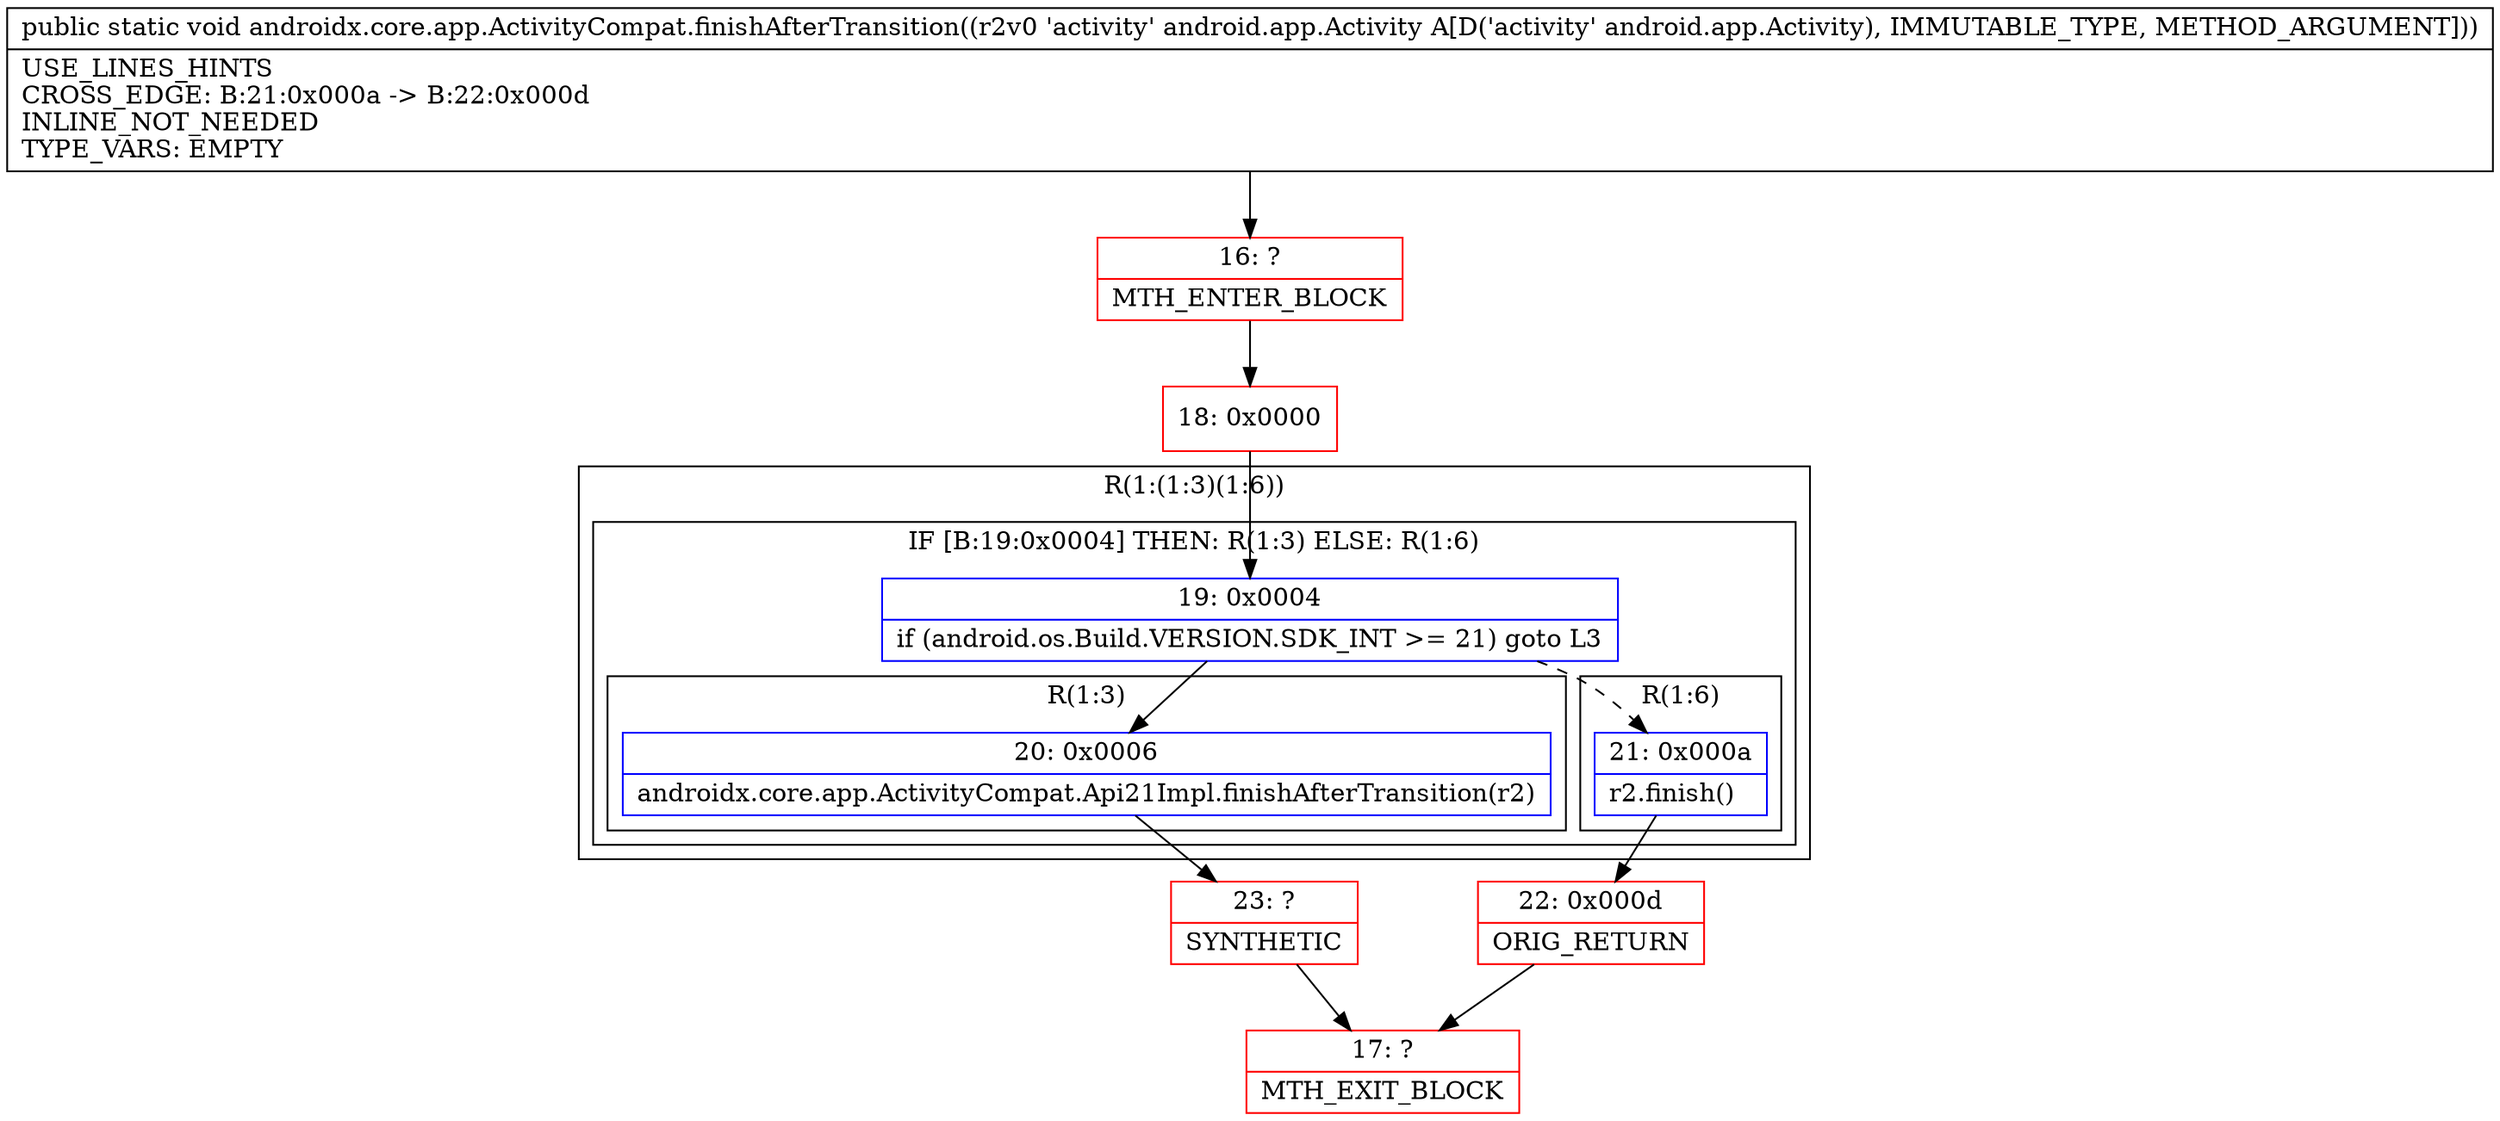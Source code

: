 digraph "CFG forandroidx.core.app.ActivityCompat.finishAfterTransition(Landroid\/app\/Activity;)V" {
subgraph cluster_Region_493519987 {
label = "R(1:(1:3)(1:6))";
node [shape=record,color=blue];
subgraph cluster_IfRegion_1489881157 {
label = "IF [B:19:0x0004] THEN: R(1:3) ELSE: R(1:6)";
node [shape=record,color=blue];
Node_19 [shape=record,label="{19\:\ 0x0004|if (android.os.Build.VERSION.SDK_INT \>= 21) goto L3\l}"];
subgraph cluster_Region_1102372758 {
label = "R(1:3)";
node [shape=record,color=blue];
Node_20 [shape=record,label="{20\:\ 0x0006|androidx.core.app.ActivityCompat.Api21Impl.finishAfterTransition(r2)\l}"];
}
subgraph cluster_Region_1923408588 {
label = "R(1:6)";
node [shape=record,color=blue];
Node_21 [shape=record,label="{21\:\ 0x000a|r2.finish()\l}"];
}
}
}
Node_16 [shape=record,color=red,label="{16\:\ ?|MTH_ENTER_BLOCK\l}"];
Node_18 [shape=record,color=red,label="{18\:\ 0x0000}"];
Node_23 [shape=record,color=red,label="{23\:\ ?|SYNTHETIC\l}"];
Node_17 [shape=record,color=red,label="{17\:\ ?|MTH_EXIT_BLOCK\l}"];
Node_22 [shape=record,color=red,label="{22\:\ 0x000d|ORIG_RETURN\l}"];
MethodNode[shape=record,label="{public static void androidx.core.app.ActivityCompat.finishAfterTransition((r2v0 'activity' android.app.Activity A[D('activity' android.app.Activity), IMMUTABLE_TYPE, METHOD_ARGUMENT]))  | USE_LINES_HINTS\lCROSS_EDGE: B:21:0x000a \-\> B:22:0x000d\lINLINE_NOT_NEEDED\lTYPE_VARS: EMPTY\l}"];
MethodNode -> Node_16;Node_19 -> Node_20;
Node_19 -> Node_21[style=dashed];
Node_20 -> Node_23;
Node_21 -> Node_22;
Node_16 -> Node_18;
Node_18 -> Node_19;
Node_23 -> Node_17;
Node_22 -> Node_17;
}

